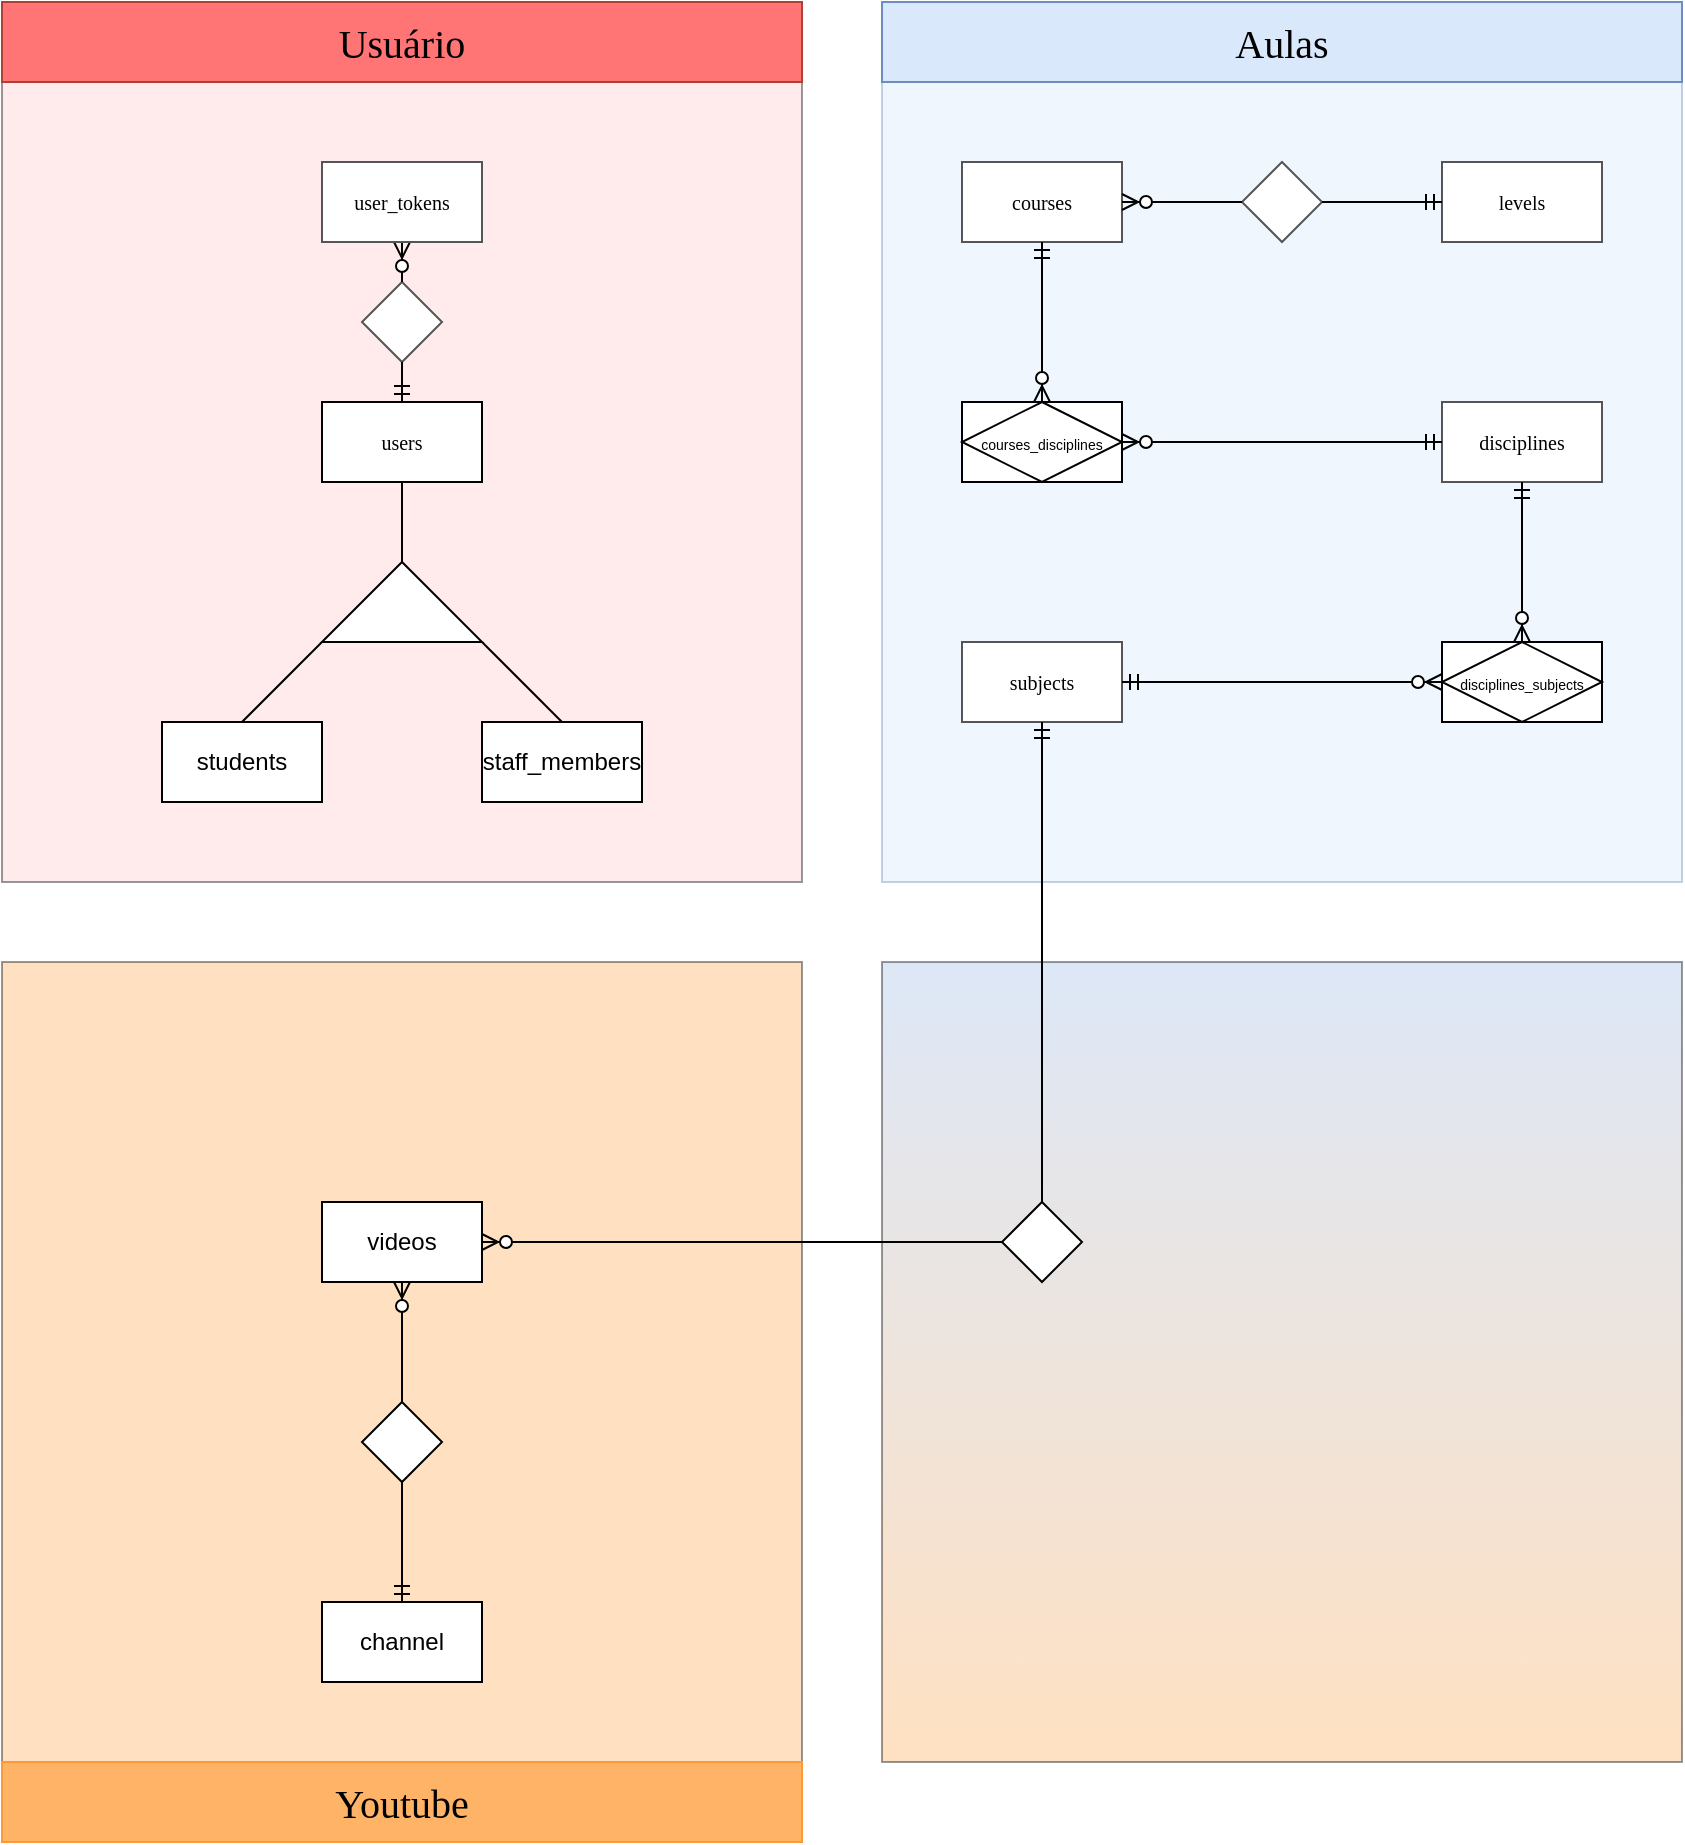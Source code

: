 <?xml version="1.0" encoding="UTF-8"?>
<mxfile version="19.0.3" type="device"><diagram id="6ujJLypECrCMgs1q32gk" name="Página-1"><mxGraphModel dx="1422" dy="878" grid="1" gridSize="10" guides="1" tooltips="1" connect="1" arrows="1" fold="1" page="1" pageScale="1" pageWidth="827" pageHeight="1169" math="0" shadow="0"><root><mxCell id="0"/><mxCell id="1" parent="0"/><mxCell id="1uM4qQq0GfWI4QeQJRPl-64" value="" style="whiteSpace=wrap;html=1;aspect=fixed;fontFamily=Verdana;fontSize=20;fillColor=#A9C4EB;gradientColor=#FFB366;opacity=40;" vertex="1" parent="1"><mxGeometry x="480" y="520" width="400" height="400" as="geometry"/></mxCell><mxCell id="Tgr7Cgk2Kk1TajTsCwL9-7" value="" style="whiteSpace=wrap;html=1;aspect=fixed;fontFamily=Verdana;fontSize=20;fillColor=#FFCCCC;gradientColor=none;opacity=40;" parent="1" vertex="1"><mxGeometry x="40" y="80" width="400" height="400" as="geometry"/></mxCell><mxCell id="Tgr7Cgk2Kk1TajTsCwL9-5" value="" style="group;verticalAlign=middle;fillColor=none;" parent="1" vertex="1" connectable="0"><mxGeometry x="200" y="240" width="80" height="40" as="geometry"/></mxCell><mxCell id="Tgr7Cgk2Kk1TajTsCwL9-3" value="" style="rounded=0;whiteSpace=wrap;html=1;fontFamily=Verdana;fontSize=20;" parent="Tgr7Cgk2Kk1TajTsCwL9-5" vertex="1"><mxGeometry width="80" height="40" as="geometry"/></mxCell><object label="&lt;p style=&quot;line-height: 1; font-size: 10px;&quot; align=&quot;center&quot;&gt;&lt;/p&gt;&lt;div style=&quot;font-size: 10px;&quot; align=&quot;center&quot;&gt;users&lt;/div&gt;&lt;p style=&quot;font-size: 10px;&quot; align=&quot;center&quot;&gt;&lt;/p&gt;" id="Tgr7Cgk2Kk1TajTsCwL9-4"><mxCell style="text;html=1;strokeColor=none;fillColor=none;align=center;verticalAlign=middle;whiteSpace=wrap;rounded=0;fontFamily=Verdana;fontSize=20;" parent="Tgr7Cgk2Kk1TajTsCwL9-5" vertex="1"><mxGeometry width="80" height="40" as="geometry"/></mxCell></object><mxCell id="Tgr7Cgk2Kk1TajTsCwL9-6" value="" style="group" parent="1" vertex="1" connectable="0"><mxGeometry x="40" y="40" width="400" height="40" as="geometry"/></mxCell><mxCell id="Tgr7Cgk2Kk1TajTsCwL9-1" value="" style="rounded=0;whiteSpace=wrap;html=1;fillColor=#cce5ff;strokeColor=#36393d;fontFamily=Verdana;" parent="Tgr7Cgk2Kk1TajTsCwL9-6" vertex="1"><mxGeometry width="400.0" height="40" as="geometry"/></mxCell><mxCell id="Tgr7Cgk2Kk1TajTsCwL9-2" value="&lt;font style=&quot;font-size: 20px;&quot;&gt;Usuário&lt;/font&gt;" style="text;html=1;strokeColor=#ae4132;fillColor=#FF7575;align=center;verticalAlign=middle;whiteSpace=wrap;rounded=0;fontFamily=Verdana;" parent="Tgr7Cgk2Kk1TajTsCwL9-6" vertex="1"><mxGeometry width="400.0" height="40" as="geometry"/></mxCell><mxCell id="Tgr7Cgk2Kk1TajTsCwL9-11" value="" style="rhombus;whiteSpace=wrap;html=1;fontFamily=Verdana;fontSize=20;strokeColor=#555555;fillColor=#FFFFFF;gradientColor=none;fontColor=#FFFFFF;" parent="1" vertex="1"><mxGeometry x="220" y="180" width="40" height="40" as="geometry"/></mxCell><mxCell id="Tgr7Cgk2Kk1TajTsCwL9-23" value="" style="edgeStyle=orthogonalEdgeStyle;fontSize=12;html=1;endArrow=ERzeroToMany;endFill=1;rounded=0;fontFamily=Verdana;fontColor=#000000;entryX=0.5;entryY=1;entryDx=0;entryDy=0;exitX=0.5;exitY=0;exitDx=0;exitDy=0;" parent="1" source="Tgr7Cgk2Kk1TajTsCwL9-11" target="Tgr7Cgk2Kk1TajTsCwL9-13" edge="1"><mxGeometry width="100" height="100" relative="1" as="geometry"><mxPoint x="80" y="260" as="sourcePoint"/><mxPoint x="180" y="160" as="targetPoint"/></mxGeometry></mxCell><mxCell id="Tgr7Cgk2Kk1TajTsCwL9-24" value="" style="verticalLabelPosition=bottom;verticalAlign=top;html=1;shape=mxgraph.basic.acute_triangle;dx=0.5;rounded=0;shadow=0;glass=0;fontFamily=Verdana;fontSize=10;" parent="1" vertex="1"><mxGeometry x="200" y="320" width="80" height="40" as="geometry"/></mxCell><mxCell id="1uM4qQq0GfWI4QeQJRPl-1" value="" style="endArrow=none;html=1;rounded=0;entryX=0.5;entryY=1;entryDx=0;entryDy=0;exitX=0;exitY=0;exitDx=40;exitDy=0;exitPerimeter=0;" edge="1" parent="1" source="Tgr7Cgk2Kk1TajTsCwL9-24" target="Tgr7Cgk2Kk1TajTsCwL9-4"><mxGeometry width="50" height="50" relative="1" as="geometry"><mxPoint x="220" y="265" as="sourcePoint"/><mxPoint x="270" y="215" as="targetPoint"/></mxGeometry></mxCell><mxCell id="1uM4qQq0GfWI4QeQJRPl-2" value="staff_members" style="rounded=0;whiteSpace=wrap;html=1;" vertex="1" parent="1"><mxGeometry x="280" y="400" width="80" height="40" as="geometry"/></mxCell><mxCell id="1uM4qQq0GfWI4QeQJRPl-4" value="" style="endArrow=none;html=1;rounded=0;entryX=1;entryY=1;entryDx=0;entryDy=0;entryPerimeter=0;exitX=0.5;exitY=0;exitDx=0;exitDy=0;" edge="1" parent="1" source="1uM4qQq0GfWI4QeQJRPl-2" target="Tgr7Cgk2Kk1TajTsCwL9-24"><mxGeometry width="50" height="50" relative="1" as="geometry"><mxPoint x="360" y="280" as="sourcePoint"/><mxPoint x="410" y="230" as="targetPoint"/></mxGeometry></mxCell><mxCell id="1uM4qQq0GfWI4QeQJRPl-6" value="" style="endArrow=none;html=1;rounded=0;entryX=0;entryY=1;entryDx=0;entryDy=0;entryPerimeter=0;exitX=0.5;exitY=0;exitDx=0;exitDy=0;" edge="1" parent="1" source="1uM4qQq0GfWI4QeQJRPl-3" target="Tgr7Cgk2Kk1TajTsCwL9-24"><mxGeometry width="50" height="50" relative="1" as="geometry"><mxPoint x="300" y="245" as="sourcePoint"/><mxPoint x="270" y="188.0" as="targetPoint"/></mxGeometry></mxCell><mxCell id="1uM4qQq0GfWI4QeQJRPl-9" value="" style="whiteSpace=wrap;html=1;aspect=fixed;fontFamily=Verdana;fontSize=20;fillColor=#FFB366;gradientColor=none;opacity=40;" vertex="1" parent="1"><mxGeometry x="40" y="520" width="400" height="400" as="geometry"/></mxCell><mxCell id="1uM4qQq0GfWI4QeQJRPl-10" value="" style="group" vertex="1" connectable="0" parent="1"><mxGeometry x="40" y="920" width="400" height="40" as="geometry"/></mxCell><mxCell id="1uM4qQq0GfWI4QeQJRPl-11" value="" style="rounded=0;whiteSpace=wrap;html=1;fillColor=#cce5ff;strokeColor=#36393d;fontFamily=Verdana;" vertex="1" parent="1uM4qQq0GfWI4QeQJRPl-10"><mxGeometry width="400.0" height="40" as="geometry"/></mxCell><mxCell id="1uM4qQq0GfWI4QeQJRPl-12" value="&lt;font style=&quot;font-size: 20px;&quot;&gt;Youtube&lt;/font&gt;" style="text;html=1;strokeColor=#FF9933;fillColor=#FFB366;align=center;verticalAlign=middle;whiteSpace=wrap;rounded=0;fontFamily=Verdana;" vertex="1" parent="1uM4qQq0GfWI4QeQJRPl-10"><mxGeometry width="400.0" height="40" as="geometry"/></mxCell><mxCell id="1uM4qQq0GfWI4QeQJRPl-13" style="edgeStyle=orthogonalEdgeStyle;rounded=0;orthogonalLoop=1;jettySize=auto;html=1;exitX=0.5;exitY=1;exitDx=0;exitDy=0;" edge="1" parent="1" source="Tgr7Cgk2Kk1TajTsCwL9-7" target="Tgr7Cgk2Kk1TajTsCwL9-7"><mxGeometry relative="1" as="geometry"/></mxCell><mxCell id="1uM4qQq0GfWI4QeQJRPl-14" value="" style="group" vertex="1" connectable="0" parent="1"><mxGeometry x="200" y="120" width="80" height="40" as="geometry"/></mxCell><mxCell id="Tgr7Cgk2Kk1TajTsCwL9-12" value="" style="rounded=0;whiteSpace=wrap;html=1;fontFamily=Verdana;fontSize=20;fontColor=#FFFFFF;strokeColor=#555555;fillColor=#FFFFFF;gradientColor=none;" parent="1uM4qQq0GfWI4QeQJRPl-14" vertex="1"><mxGeometry width="80" height="40" as="geometry"/></mxCell><mxCell id="Tgr7Cgk2Kk1TajTsCwL9-13" value="&lt;div style=&quot;font-size: 10px;&quot; align=&quot;center&quot;&gt;user_tokens&lt;/div&gt;" style="text;html=1;strokeColor=none;fillColor=none;align=center;verticalAlign=middle;whiteSpace=wrap;rounded=0;fontFamily=Verdana;fontSize=20;fontColor=#000000;horizontal=1;glass=0;shadow=0;" parent="1uM4qQq0GfWI4QeQJRPl-14" vertex="1"><mxGeometry width="80" height="40" as="geometry"/></mxCell><mxCell id="1uM4qQq0GfWI4QeQJRPl-15" value="" style="group" vertex="1" connectable="0" parent="1"><mxGeometry x="120" y="400" width="80" height="40" as="geometry"/></mxCell><mxCell id="1uM4qQq0GfWI4QeQJRPl-3" value="" style="rounded=0;whiteSpace=wrap;html=1;" vertex="1" parent="1uM4qQq0GfWI4QeQJRPl-15"><mxGeometry width="80" height="40" as="geometry"/></mxCell><mxCell id="1uM4qQq0GfWI4QeQJRPl-7" value="students" style="text;html=1;strokeColor=none;fillColor=none;align=center;verticalAlign=middle;whiteSpace=wrap;rounded=0;" vertex="1" parent="1uM4qQq0GfWI4QeQJRPl-15"><mxGeometry width="80" height="40" as="geometry"/></mxCell><mxCell id="1uM4qQq0GfWI4QeQJRPl-16" value="" style="edgeStyle=orthogonalEdgeStyle;fontSize=12;html=1;endArrow=ERmandOne;rounded=0;exitX=0.5;exitY=1;exitDx=0;exitDy=0;" edge="1" parent="1" source="Tgr7Cgk2Kk1TajTsCwL9-11" target="Tgr7Cgk2Kk1TajTsCwL9-4"><mxGeometry width="100" height="100" relative="1" as="geometry"><mxPoint x="240" y="230" as="sourcePoint"/><mxPoint x="340" y="130" as="targetPoint"/></mxGeometry></mxCell><mxCell id="1uM4qQq0GfWI4QeQJRPl-33" value="" style="whiteSpace=wrap;html=1;aspect=fixed;fontFamily=Verdana;fontSize=20;fillColor=#dae8fc;opacity=40;strokeColor=#6c8ebf;" vertex="1" parent="1"><mxGeometry x="480" y="80" width="400" height="400" as="geometry"/></mxCell><mxCell id="1uM4qQq0GfWI4QeQJRPl-34" value="" style="group;fillColor=#dae8fc;strokeColor=#6c8ebf;" vertex="1" connectable="0" parent="1"><mxGeometry x="480" y="40" width="400" height="40" as="geometry"/></mxCell><mxCell id="1uM4qQq0GfWI4QeQJRPl-35" value="" style="rounded=0;whiteSpace=wrap;html=1;fillColor=#cce5ff;strokeColor=#36393d;fontFamily=Verdana;" vertex="1" parent="1uM4qQq0GfWI4QeQJRPl-34"><mxGeometry width="400.0" height="40" as="geometry"/></mxCell><mxCell id="1uM4qQq0GfWI4QeQJRPl-36" value="&lt;font style=&quot;font-size: 20px;&quot;&gt;Aulas&lt;/font&gt;" style="text;html=1;strokeColor=#6c8ebf;fillColor=#dae8fc;align=center;verticalAlign=middle;whiteSpace=wrap;rounded=0;fontFamily=Verdana;" vertex="1" parent="1uM4qQq0GfWI4QeQJRPl-34"><mxGeometry width="400.0" height="40" as="geometry"/></mxCell><mxCell id="1uM4qQq0GfWI4QeQJRPl-37" value="channel" style="rounded=0;whiteSpace=wrap;html=1;" vertex="1" parent="1"><mxGeometry x="200" y="840" width="80" height="40" as="geometry"/></mxCell><mxCell id="1uM4qQq0GfWI4QeQJRPl-38" value="videos" style="rounded=0;whiteSpace=wrap;html=1;" vertex="1" parent="1"><mxGeometry x="200" y="640" width="80" height="40" as="geometry"/></mxCell><mxCell id="1uM4qQq0GfWI4QeQJRPl-39" value="" style="rhombus;whiteSpace=wrap;html=1;" vertex="1" parent="1"><mxGeometry x="220" y="740" width="40" height="40" as="geometry"/></mxCell><mxCell id="1uM4qQq0GfWI4QeQJRPl-40" value="" style="edgeStyle=orthogonalEdgeStyle;fontSize=12;html=1;endArrow=ERzeroToMany;endFill=1;rounded=0;exitX=0.5;exitY=0;exitDx=0;exitDy=0;entryX=0.5;entryY=1;entryDx=0;entryDy=0;" edge="1" parent="1" source="1uM4qQq0GfWI4QeQJRPl-39" target="1uM4qQq0GfWI4QeQJRPl-38"><mxGeometry width="100" height="100" relative="1" as="geometry"><mxPoint x="250" y="830" as="sourcePoint"/><mxPoint x="350" y="730" as="targetPoint"/></mxGeometry></mxCell><mxCell id="1uM4qQq0GfWI4QeQJRPl-41" value="" style="edgeStyle=orthogonalEdgeStyle;fontSize=12;html=1;endArrow=ERmandOne;rounded=0;exitX=0.5;exitY=1;exitDx=0;exitDy=0;entryX=0.5;entryY=0;entryDx=0;entryDy=0;" edge="1" parent="1" source="1uM4qQq0GfWI4QeQJRPl-39" target="1uM4qQq0GfWI4QeQJRPl-37"><mxGeometry width="100" height="100" relative="1" as="geometry"><mxPoint x="270" y="800" as="sourcePoint"/><mxPoint x="370" y="700" as="targetPoint"/></mxGeometry></mxCell><mxCell id="1uM4qQq0GfWI4QeQJRPl-42" value="" style="group" vertex="1" connectable="0" parent="1"><mxGeometry x="760" y="120" width="80" height="40" as="geometry"/></mxCell><mxCell id="1uM4qQq0GfWI4QeQJRPl-43" value="" style="rounded=0;whiteSpace=wrap;html=1;fontFamily=Verdana;fontSize=20;fontColor=#FFFFFF;strokeColor=#555555;fillColor=#FFFFFF;gradientColor=none;" vertex="1" parent="1uM4qQq0GfWI4QeQJRPl-42"><mxGeometry width="80" height="40" as="geometry"/></mxCell><mxCell id="1uM4qQq0GfWI4QeQJRPl-44" value="&lt;div style=&quot;font-size: 10px;&quot; align=&quot;center&quot;&gt;levels&lt;/div&gt;" style="text;html=1;strokeColor=none;fillColor=none;align=center;verticalAlign=middle;whiteSpace=wrap;rounded=0;fontFamily=Verdana;fontSize=20;fontColor=#000000;horizontal=1;glass=0;shadow=0;" vertex="1" parent="1uM4qQq0GfWI4QeQJRPl-42"><mxGeometry width="80" height="40" as="geometry"/></mxCell><mxCell id="1uM4qQq0GfWI4QeQJRPl-45" value="" style="group" vertex="1" connectable="0" parent="1"><mxGeometry x="520" y="120" width="80" height="40" as="geometry"/></mxCell><mxCell id="1uM4qQq0GfWI4QeQJRPl-46" value="" style="rounded=0;whiteSpace=wrap;html=1;fontFamily=Verdana;fontSize=20;fontColor=#FFFFFF;strokeColor=#555555;fillColor=#FFFFFF;gradientColor=none;" vertex="1" parent="1uM4qQq0GfWI4QeQJRPl-45"><mxGeometry width="80" height="40" as="geometry"/></mxCell><mxCell id="1uM4qQq0GfWI4QeQJRPl-47" value="&lt;div style=&quot;font-size: 10px;&quot; align=&quot;center&quot;&gt;courses&lt;/div&gt;" style="text;html=1;strokeColor=none;fillColor=none;align=center;verticalAlign=middle;whiteSpace=wrap;rounded=0;fontFamily=Verdana;fontSize=20;fontColor=#000000;horizontal=1;glass=0;shadow=0;" vertex="1" parent="1uM4qQq0GfWI4QeQJRPl-45"><mxGeometry width="80" height="40" as="geometry"/></mxCell><mxCell id="1uM4qQq0GfWI4QeQJRPl-48" value="" style="group" vertex="1" connectable="0" parent="1"><mxGeometry x="760" y="240" width="80" height="40" as="geometry"/></mxCell><mxCell id="1uM4qQq0GfWI4QeQJRPl-49" value="" style="rounded=0;whiteSpace=wrap;html=1;fontFamily=Verdana;fontSize=20;fontColor=#FFFFFF;strokeColor=#555555;fillColor=#FFFFFF;gradientColor=none;" vertex="1" parent="1uM4qQq0GfWI4QeQJRPl-48"><mxGeometry width="80" height="40" as="geometry"/></mxCell><mxCell id="1uM4qQq0GfWI4QeQJRPl-50" value="&lt;div style=&quot;font-size: 10px;&quot; align=&quot;center&quot;&gt;disciplines&lt;/div&gt;" style="text;html=1;strokeColor=none;fillColor=none;align=center;verticalAlign=middle;whiteSpace=wrap;rounded=0;fontFamily=Verdana;fontSize=20;fontColor=#000000;horizontal=1;glass=0;shadow=0;" vertex="1" parent="1uM4qQq0GfWI4QeQJRPl-48"><mxGeometry width="80" height="40" as="geometry"/></mxCell><mxCell id="1uM4qQq0GfWI4QeQJRPl-51" value="" style="group" vertex="1" connectable="0" parent="1"><mxGeometry x="520" y="360" width="80" height="40" as="geometry"/></mxCell><mxCell id="1uM4qQq0GfWI4QeQJRPl-52" value="" style="rounded=0;whiteSpace=wrap;html=1;fontFamily=Verdana;fontSize=20;fontColor=#FFFFFF;strokeColor=#555555;fillColor=#FFFFFF;gradientColor=none;" vertex="1" parent="1uM4qQq0GfWI4QeQJRPl-51"><mxGeometry width="80" height="40" as="geometry"/></mxCell><mxCell id="1uM4qQq0GfWI4QeQJRPl-53" value="&lt;div style=&quot;font-size: 10px;&quot; align=&quot;center&quot;&gt;subjects&lt;/div&gt;" style="text;html=1;strokeColor=none;fillColor=none;align=center;verticalAlign=middle;whiteSpace=wrap;rounded=0;fontFamily=Verdana;fontSize=20;fontColor=#000000;horizontal=1;glass=0;shadow=0;" vertex="1" parent="1uM4qQq0GfWI4QeQJRPl-51"><mxGeometry width="80" height="40" as="geometry"/></mxCell><mxCell id="1uM4qQq0GfWI4QeQJRPl-54" value="&lt;font style=&quot;font-size: 7px;&quot;&gt;disciplines_subjects&lt;/font&gt;" style="shape=associativeEntity;whiteSpace=wrap;html=1;align=center;" vertex="1" parent="1"><mxGeometry x="760" y="360" width="80" height="40" as="geometry"/></mxCell><mxCell id="1uM4qQq0GfWI4QeQJRPl-55" value="&lt;span style=&quot;font-size: 7px;&quot;&gt;courses_disciplines&lt;/span&gt;" style="shape=associativeEntity;whiteSpace=wrap;html=1;align=center;" vertex="1" parent="1"><mxGeometry x="520" y="240" width="80" height="40" as="geometry"/></mxCell><mxCell id="1uM4qQq0GfWI4QeQJRPl-56" value="" style="rhombus;whiteSpace=wrap;html=1;fontFamily=Verdana;fontSize=20;strokeColor=#555555;fillColor=#FFFFFF;gradientColor=none;fontColor=#FFFFFF;" vertex="1" parent="1"><mxGeometry x="660" y="120" width="40" height="40" as="geometry"/></mxCell><mxCell id="1uM4qQq0GfWI4QeQJRPl-57" value="" style="edgeStyle=orthogonalEdgeStyle;fontSize=12;html=1;endArrow=ERmandOne;rounded=0;entryX=0;entryY=0.5;entryDx=0;entryDy=0;exitX=1;exitY=0.5;exitDx=0;exitDy=0;" edge="1" parent="1" source="1uM4qQq0GfWI4QeQJRPl-56" target="1uM4qQq0GfWI4QeQJRPl-44"><mxGeometry width="100" height="100" relative="1" as="geometry"><mxPoint x="660" y="140" as="sourcePoint"/><mxPoint x="800" y="220" as="targetPoint"/></mxGeometry></mxCell><mxCell id="1uM4qQq0GfWI4QeQJRPl-58" value="" style="edgeStyle=entityRelationEdgeStyle;fontSize=12;html=1;endArrow=ERzeroToMany;endFill=1;rounded=0;entryX=1;entryY=0.5;entryDx=0;entryDy=0;exitX=0;exitY=0.5;exitDx=0;exitDy=0;" edge="1" parent="1" source="1uM4qQq0GfWI4QeQJRPl-56" target="1uM4qQq0GfWI4QeQJRPl-47"><mxGeometry width="100" height="100" relative="1" as="geometry"><mxPoint x="500" y="310" as="sourcePoint"/><mxPoint x="600" y="210" as="targetPoint"/></mxGeometry></mxCell><mxCell id="1uM4qQq0GfWI4QeQJRPl-59" value="" style="edgeStyle=orthogonalEdgeStyle;fontSize=12;html=1;endArrow=ERzeroToMany;startArrow=ERmandOne;rounded=0;exitX=0.5;exitY=1;exitDx=0;exitDy=0;entryX=0.5;entryY=0;entryDx=0;entryDy=0;" edge="1" parent="1" source="1uM4qQq0GfWI4QeQJRPl-47" target="1uM4qQq0GfWI4QeQJRPl-55"><mxGeometry width="100" height="100" relative="1" as="geometry"><mxPoint x="740" y="390" as="sourcePoint"/><mxPoint x="840" y="290" as="targetPoint"/></mxGeometry></mxCell><mxCell id="1uM4qQq0GfWI4QeQJRPl-60" value="" style="edgeStyle=orthogonalEdgeStyle;fontSize=12;html=1;endArrow=ERzeroToMany;startArrow=ERmandOne;rounded=0;exitX=0;exitY=0.5;exitDx=0;exitDy=0;entryX=1;entryY=0.5;entryDx=0;entryDy=0;" edge="1" parent="1" source="1uM4qQq0GfWI4QeQJRPl-50" target="1uM4qQq0GfWI4QeQJRPl-55"><mxGeometry width="100" height="100" relative="1" as="geometry"><mxPoint x="699.43" y="180" as="sourcePoint"/><mxPoint x="699.43" y="260" as="targetPoint"/></mxGeometry></mxCell><mxCell id="1uM4qQq0GfWI4QeQJRPl-61" value="" style="edgeStyle=orthogonalEdgeStyle;fontSize=12;html=1;endArrow=ERzeroToMany;startArrow=ERmandOne;rounded=0;exitX=0.5;exitY=1;exitDx=0;exitDy=0;entryX=0.5;entryY=0;entryDx=0;entryDy=0;" edge="1" parent="1" source="1uM4qQq0GfWI4QeQJRPl-50" target="1uM4qQq0GfWI4QeQJRPl-54"><mxGeometry width="100" height="100" relative="1" as="geometry"><mxPoint x="770" y="320.0" as="sourcePoint"/><mxPoint x="610" y="320.0" as="targetPoint"/></mxGeometry></mxCell><mxCell id="1uM4qQq0GfWI4QeQJRPl-62" value="" style="edgeStyle=orthogonalEdgeStyle;fontSize=12;html=1;endArrow=ERzeroToMany;startArrow=ERmandOne;rounded=0;exitX=1;exitY=0.5;exitDx=0;exitDy=0;entryX=0;entryY=0.5;entryDx=0;entryDy=0;" edge="1" parent="1" source="1uM4qQq0GfWI4QeQJRPl-53" target="1uM4qQq0GfWI4QeQJRPl-54"><mxGeometry width="100" height="100" relative="1" as="geometry"><mxPoint x="670" y="310.0" as="sourcePoint"/><mxPoint x="670" y="390.0" as="targetPoint"/></mxGeometry></mxCell><mxCell id="1uM4qQq0GfWI4QeQJRPl-63" value="" style="rhombus;whiteSpace=wrap;html=1;" vertex="1" parent="1"><mxGeometry x="540" y="640" width="40" height="40" as="geometry"/></mxCell><mxCell id="1uM4qQq0GfWI4QeQJRPl-66" value="" style="edgeStyle=orthogonalEdgeStyle;fontSize=12;html=1;endArrow=ERmandOne;rounded=0;entryX=0.5;entryY=1;entryDx=0;entryDy=0;exitX=0.5;exitY=0;exitDx=0;exitDy=0;" edge="1" parent="1" source="1uM4qQq0GfWI4QeQJRPl-63" target="1uM4qQq0GfWI4QeQJRPl-53"><mxGeometry width="100" height="100" relative="1" as="geometry"><mxPoint x="510" y="550" as="sourcePoint"/><mxPoint x="610" y="450" as="targetPoint"/></mxGeometry></mxCell><mxCell id="1uM4qQq0GfWI4QeQJRPl-67" value="" style="edgeStyle=entityRelationEdgeStyle;fontSize=12;html=1;endArrow=ERzeroToMany;endFill=1;rounded=0;exitX=0;exitY=0.5;exitDx=0;exitDy=0;entryX=1;entryY=0.5;entryDx=0;entryDy=0;" edge="1" parent="1" source="1uM4qQq0GfWI4QeQJRPl-63" target="1uM4qQq0GfWI4QeQJRPl-38"><mxGeometry width="100" height="100" relative="1" as="geometry"><mxPoint x="370" y="750" as="sourcePoint"/><mxPoint x="470" y="650" as="targetPoint"/></mxGeometry></mxCell></root></mxGraphModel></diagram></mxfile>